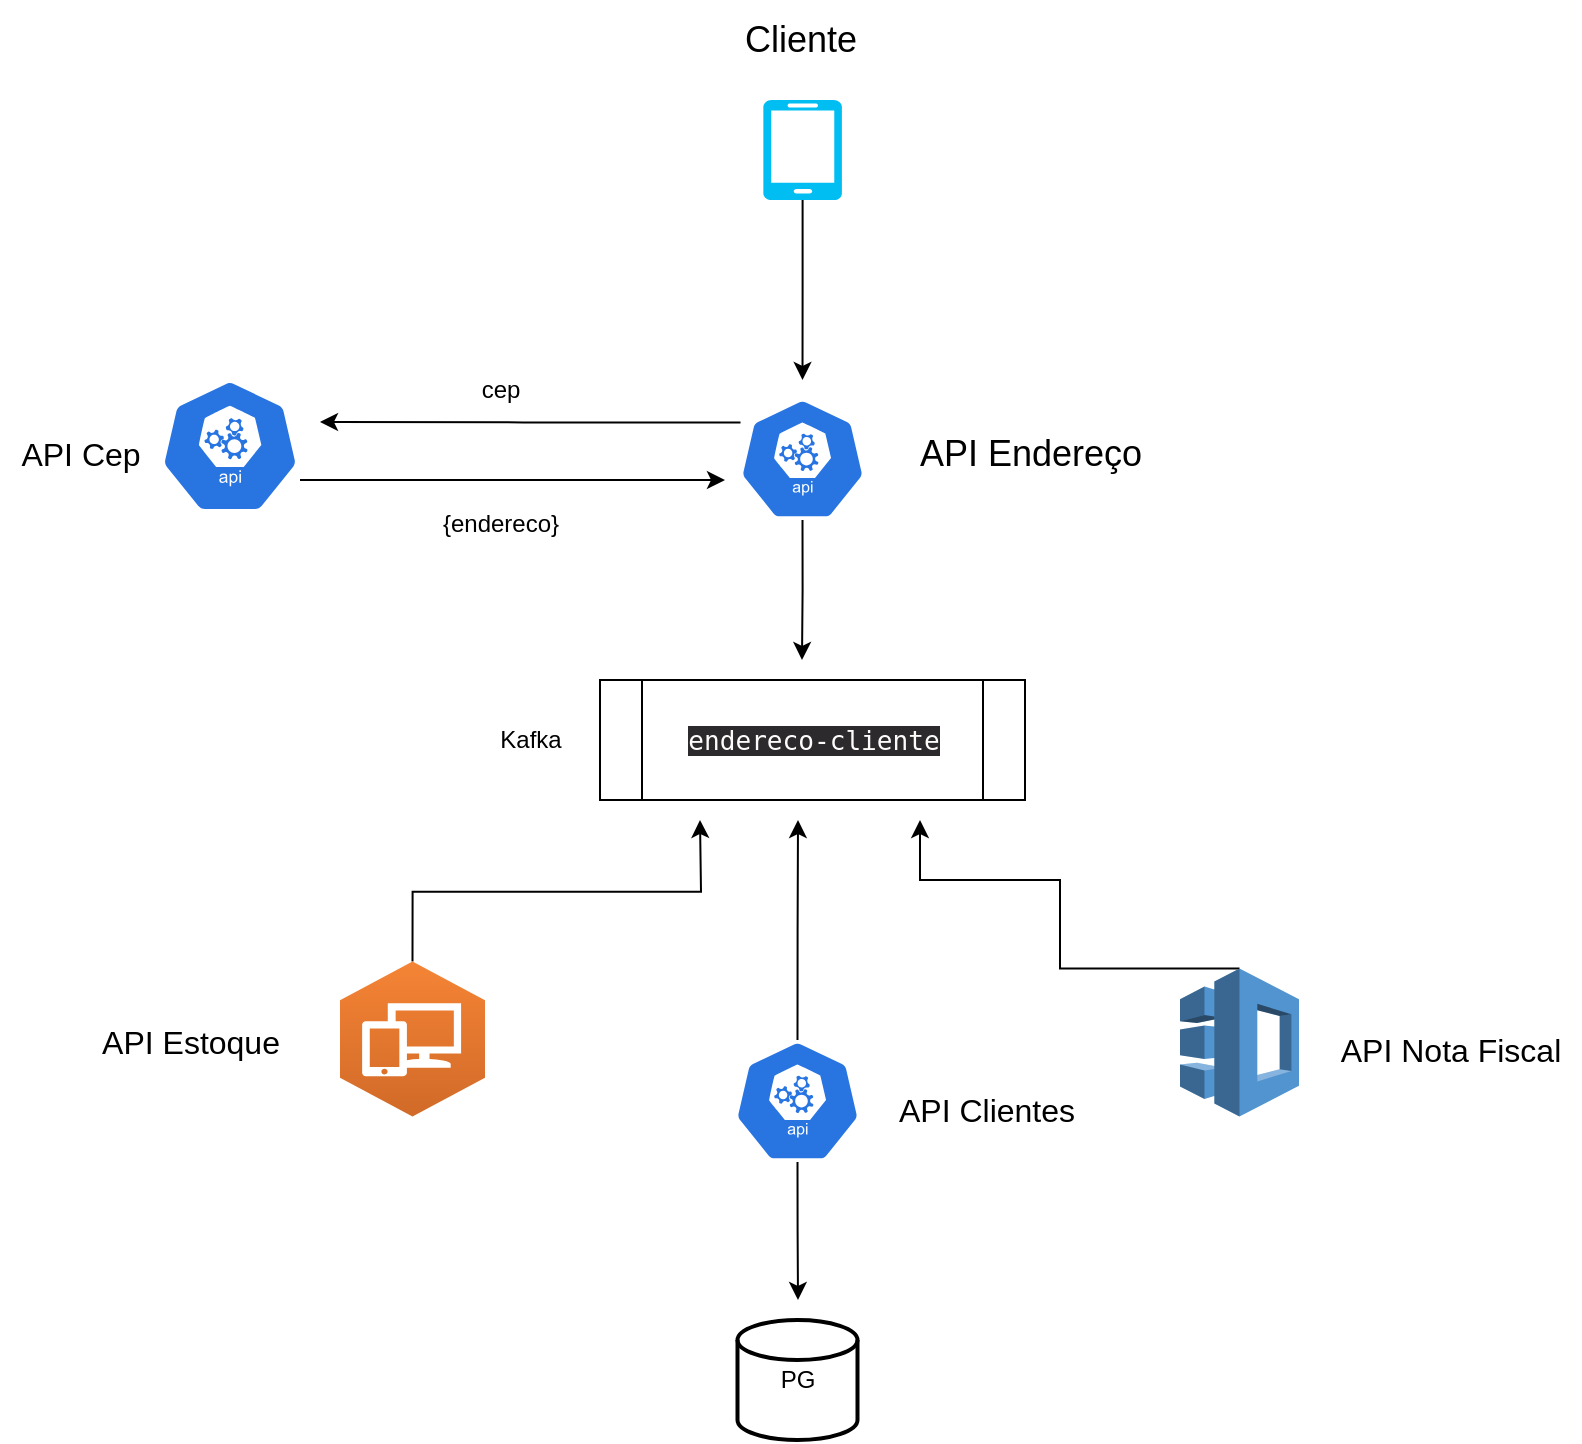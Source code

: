 <mxfile version="21.1.2" type="device">
  <diagram name="Page-1" id="nuv8F1P1YuK6WjLXEz3f">
    <mxGraphModel dx="1434" dy="843" grid="1" gridSize="10" guides="1" tooltips="1" connect="1" arrows="1" fold="1" page="1" pageScale="1" pageWidth="850" pageHeight="1100" math="0" shadow="0">
      <root>
        <mxCell id="0" />
        <mxCell id="1" parent="0" />
        <mxCell id="GCOz8TSG9mOwnC-voyA8-24" style="edgeStyle=orthogonalEdgeStyle;rounded=0;orthogonalLoop=1;jettySize=auto;html=1;exitX=0.5;exitY=1;exitDx=0;exitDy=0;exitPerimeter=0;" parent="1" source="GCOz8TSG9mOwnC-voyA8-1" edge="1">
          <mxGeometry relative="1" as="geometry">
            <mxPoint x="431" y="330" as="targetPoint" />
          </mxGeometry>
        </mxCell>
        <mxCell id="GCOz8TSG9mOwnC-voyA8-25" style="edgeStyle=orthogonalEdgeStyle;rounded=0;orthogonalLoop=1;jettySize=auto;html=1;exitX=0.1;exitY=0.2;exitDx=0;exitDy=0;exitPerimeter=0;" parent="1" source="GCOz8TSG9mOwnC-voyA8-1" edge="1">
          <mxGeometry relative="1" as="geometry">
            <mxPoint x="190" y="211" as="targetPoint" />
          </mxGeometry>
        </mxCell>
        <mxCell id="GCOz8TSG9mOwnC-voyA8-1" value="" style="sketch=0;html=1;dashed=0;whitespace=wrap;fillColor=#2875E2;strokeColor=#ffffff;points=[[0.005,0.63,0],[0.1,0.2,0],[0.9,0.2,0],[0.5,0,0],[0.995,0.63,0],[0.72,0.99,0],[0.5,1,0],[0.28,0.99,0]];verticalLabelPosition=bottom;align=center;verticalAlign=top;shape=mxgraph.kubernetes.icon;prIcon=api" parent="1" vertex="1">
          <mxGeometry x="392.5" y="199" width="77.5" height="61" as="geometry" />
        </mxCell>
        <mxCell id="GCOz8TSG9mOwnC-voyA8-43" style="edgeStyle=orthogonalEdgeStyle;rounded=0;orthogonalLoop=1;jettySize=auto;html=1;" parent="1" source="GCOz8TSG9mOwnC-voyA8-2" edge="1">
          <mxGeometry relative="1" as="geometry">
            <mxPoint x="431.255" y="190" as="targetPoint" />
          </mxGeometry>
        </mxCell>
        <mxCell id="GCOz8TSG9mOwnC-voyA8-2" value="" style="verticalLabelPosition=bottom;html=1;verticalAlign=top;align=center;strokeColor=none;fillColor=#00BEF2;shape=mxgraph.azure.mobile;pointerEvents=1;" parent="1" vertex="1">
          <mxGeometry x="411.57" y="50" width="39.37" height="50" as="geometry" />
        </mxCell>
        <mxCell id="GCOz8TSG9mOwnC-voyA8-4" value="&lt;div style=&quot;background-color: rgb(45, 42, 46); color: rgb(252, 252, 250); font-family: &amp;quot;JetBrains Mono&amp;quot;, monospace; font-size: 9.8pt;&quot;&gt;endereco-cliente&lt;/div&gt;" style="shape=process;whiteSpace=wrap;html=1;backgroundOutline=1;" parent="1" vertex="1">
          <mxGeometry x="330" y="340" width="212.5" height="60" as="geometry" />
        </mxCell>
        <mxCell id="GCOz8TSG9mOwnC-voyA8-7" value="API Endereço" style="text;html=1;align=center;verticalAlign=middle;resizable=0;points=[];autosize=1;strokeColor=none;fillColor=none;fontSize=18;" parent="1" vertex="1">
          <mxGeometry x="480" y="207" width="130" height="40" as="geometry" />
        </mxCell>
        <mxCell id="GCOz8TSG9mOwnC-voyA8-21" style="edgeStyle=orthogonalEdgeStyle;rounded=0;orthogonalLoop=1;jettySize=auto;html=1;" parent="1" source="GCOz8TSG9mOwnC-voyA8-8" target="GCOz8TSG9mOwnC-voyA8-1" edge="1">
          <mxGeometry relative="1" as="geometry">
            <Array as="points">
              <mxPoint x="290" y="240" />
              <mxPoint x="290" y="240" />
            </Array>
          </mxGeometry>
        </mxCell>
        <mxCell id="GCOz8TSG9mOwnC-voyA8-8" value="" style="sketch=0;html=1;dashed=0;whitespace=wrap;fillColor=#2875E2;strokeColor=#ffffff;points=[[0.005,0.63,0],[0.1,0.2,0],[0.9,0.2,0],[0.5,0,0],[0.995,0.63,0],[0.72,0.99,0],[0.5,1,0],[0.28,0.99,0]];verticalLabelPosition=bottom;align=center;verticalAlign=top;shape=mxgraph.kubernetes.icon;prIcon=api" parent="1" vertex="1">
          <mxGeometry x="110" y="189.5" width="70" height="67" as="geometry" />
        </mxCell>
        <mxCell id="GCOz8TSG9mOwnC-voyA8-9" value="API Cep" style="text;html=1;align=center;verticalAlign=middle;resizable=0;points=[];autosize=1;strokeColor=none;fillColor=none;fontSize=16;" parent="1" vertex="1">
          <mxGeometry x="30" y="212" width="80" height="30" as="geometry" />
        </mxCell>
        <mxCell id="GCOz8TSG9mOwnC-voyA8-19" value="cep" style="text;html=1;align=center;verticalAlign=middle;resizable=0;points=[];autosize=1;strokeColor=none;fillColor=none;" parent="1" vertex="1">
          <mxGeometry x="260" y="180" width="40" height="30" as="geometry" />
        </mxCell>
        <mxCell id="GCOz8TSG9mOwnC-voyA8-20" value="{endereco}" style="text;html=1;align=center;verticalAlign=middle;resizable=0;points=[];autosize=1;strokeColor=none;fillColor=none;" parent="1" vertex="1">
          <mxGeometry x="240" y="247" width="80" height="30" as="geometry" />
        </mxCell>
        <mxCell id="GCOz8TSG9mOwnC-voyA8-22" value="Cliente" style="text;html=1;align=center;verticalAlign=middle;resizable=0;points=[];autosize=1;strokeColor=none;fillColor=none;fontSize=18;" parent="1" vertex="1">
          <mxGeometry x="390" width="80" height="40" as="geometry" />
        </mxCell>
        <mxCell id="V0llzmoTeoDNVkDx5dmP-3" style="edgeStyle=orthogonalEdgeStyle;rounded=0;orthogonalLoop=1;jettySize=auto;html=1;exitX=0.5;exitY=0;exitDx=0;exitDy=0;exitPerimeter=0;" edge="1" parent="1" source="GCOz8TSG9mOwnC-voyA8-26">
          <mxGeometry relative="1" as="geometry">
            <mxPoint x="429" y="410" as="targetPoint" />
          </mxGeometry>
        </mxCell>
        <mxCell id="V0llzmoTeoDNVkDx5dmP-4" style="edgeStyle=orthogonalEdgeStyle;rounded=0;orthogonalLoop=1;jettySize=auto;html=1;exitX=0.5;exitY=1;exitDx=0;exitDy=0;exitPerimeter=0;" edge="1" parent="1" source="GCOz8TSG9mOwnC-voyA8-26">
          <mxGeometry relative="1" as="geometry">
            <mxPoint x="429" y="650" as="targetPoint" />
          </mxGeometry>
        </mxCell>
        <mxCell id="GCOz8TSG9mOwnC-voyA8-26" value="" style="sketch=0;html=1;dashed=0;whitespace=wrap;fillColor=#2875E2;strokeColor=#ffffff;points=[[0.005,0.63,0],[0.1,0.2,0],[0.9,0.2,0],[0.5,0,0],[0.995,0.63,0],[0.72,0.99,0],[0.5,1,0],[0.28,0.99,0]];verticalLabelPosition=bottom;align=center;verticalAlign=top;shape=mxgraph.kubernetes.icon;prIcon=api" parent="1" vertex="1">
          <mxGeometry x="390" y="520" width="77.5" height="61" as="geometry" />
        </mxCell>
        <mxCell id="GCOz8TSG9mOwnC-voyA8-30" style="edgeStyle=orthogonalEdgeStyle;rounded=0;orthogonalLoop=1;jettySize=auto;html=1;exitX=0.5;exitY=0;exitDx=0;exitDy=0;exitPerimeter=0;" parent="1" source="GCOz8TSG9mOwnC-voyA8-29" edge="1">
          <mxGeometry relative="1" as="geometry">
            <mxPoint x="380" y="410" as="targetPoint" />
          </mxGeometry>
        </mxCell>
        <mxCell id="GCOz8TSG9mOwnC-voyA8-29" value="" style="outlineConnect=0;dashed=0;verticalLabelPosition=bottom;verticalAlign=top;align=center;html=1;shape=mxgraph.aws3.workspaces;fillColor=#D16A28;gradientColor=#F58435;gradientDirection=north;" parent="1" vertex="1">
          <mxGeometry x="200" y="480.75" width="72.5" height="77.5" as="geometry" />
        </mxCell>
        <mxCell id="GCOz8TSG9mOwnC-voyA8-31" value="API Estoque" style="text;html=1;align=center;verticalAlign=middle;resizable=0;points=[];autosize=1;strokeColor=none;fillColor=none;fontSize=16;" parent="1" vertex="1">
          <mxGeometry x="70" y="506.25" width="110" height="30" as="geometry" />
        </mxCell>
        <mxCell id="GCOz8TSG9mOwnC-voyA8-33" style="edgeStyle=orthogonalEdgeStyle;rounded=0;orthogonalLoop=1;jettySize=auto;html=1;exitX=0.5;exitY=0;exitDx=0;exitDy=0;exitPerimeter=0;" parent="1" source="GCOz8TSG9mOwnC-voyA8-32" edge="1">
          <mxGeometry relative="1" as="geometry">
            <mxPoint x="490" y="410" as="targetPoint" />
            <Array as="points">
              <mxPoint x="560" y="440" />
              <mxPoint x="490" y="440" />
            </Array>
          </mxGeometry>
        </mxCell>
        <mxCell id="GCOz8TSG9mOwnC-voyA8-32" value="" style="outlineConnect=0;dashed=0;verticalLabelPosition=bottom;verticalAlign=top;align=center;html=1;shape=mxgraph.aws3.application_discovery_service;fillColor=#5294CF;gradientColor=none;" parent="1" vertex="1">
          <mxGeometry x="620" y="484.25" width="59.5" height="74" as="geometry" />
        </mxCell>
        <mxCell id="GCOz8TSG9mOwnC-voyA8-34" value="API Nota Fiscal" style="text;html=1;align=center;verticalAlign=middle;resizable=0;points=[];autosize=1;strokeColor=none;fillColor=none;fontSize=16;" parent="1" vertex="1">
          <mxGeometry x="690" y="510" width="130" height="30" as="geometry" />
        </mxCell>
        <mxCell id="V0llzmoTeoDNVkDx5dmP-1" value="PG" style="strokeWidth=2;html=1;shape=mxgraph.flowchart.database;whiteSpace=wrap;" vertex="1" parent="1">
          <mxGeometry x="398.75" y="660" width="60" height="60" as="geometry" />
        </mxCell>
        <mxCell id="GCOz8TSG9mOwnC-voyA8-28" value="API Clientes" style="text;html=1;align=center;verticalAlign=middle;resizable=0;points=[];autosize=1;strokeColor=none;fillColor=none;fontSize=16;" parent="1" vertex="1">
          <mxGeometry x="467.5" y="540" width="110" height="30" as="geometry" />
        </mxCell>
        <mxCell id="V0llzmoTeoDNVkDx5dmP-5" value="Kafka" style="text;html=1;align=center;verticalAlign=middle;resizable=0;points=[];autosize=1;strokeColor=none;fillColor=none;" vertex="1" parent="1">
          <mxGeometry x="270" y="355" width="50" height="30" as="geometry" />
        </mxCell>
      </root>
    </mxGraphModel>
  </diagram>
</mxfile>
